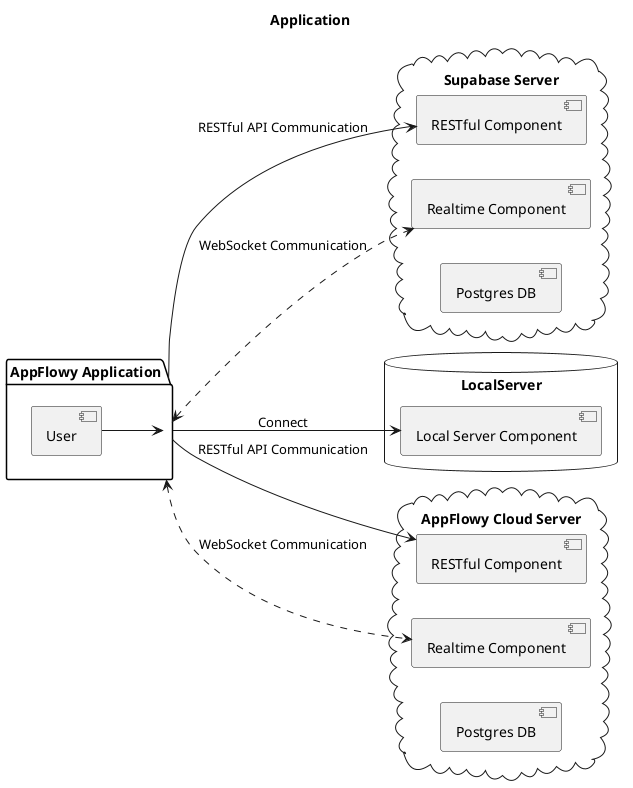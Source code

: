 @startuml
title "Application"
left to right direction
package "AppFlowy Application" {
  [User]
}

cloud "Supabase Server" {
  [RESTful Component]
  [Realtime Component]
  [Postgres DB]
}

database "LocalServer" {
  [Local Server Component]
}


cloud "AppFlowy Cloud Server" {
  [RESTful Component] as [AppFlowy RESTful Component]
  [Realtime Component] as [AppFlowy Realtime Component]
  [Postgres DB] as [AppFlowy Postgres DB]
}

User --> [AppFlowy Application]
[AppFlowy Application] --> [Local Server Component] : Connect

[AppFlowy Application] --> [RESTful Component] : RESTful API Communication
[AppFlowy Application] <..> [Realtime Component] : WebSocket Communication

[AppFlowy Application] --> [AppFlowy RESTful Component] : RESTful API Communication
[AppFlowy Application] <..> [AppFlowy Realtime Component] : WebSocket Communication

@enduml


@startuml
left to right direction

interface AppFlowyServer {
  + enable_sync(_enable: bool)
  + user_service(): Arc<dyn UserService>
  + folder_service(): Arc<dyn FolderCloudService>
  + database_service(): Arc<dyn DatabaseCloudService>
  + document_service(): Arc<dyn DocumentCloudService>
  + collab_storage(): Option<Arc<dyn RemoteCollabStorage>>
}

class SupabaseServer {
  + enable_sync(_enable: bool)
  + user_service(): Arc<dyn UserService>
  + folder_service(): Arc<dyn FolderCloudService>
  + database_service(): Arc<dyn DatabaseCloudService>
  + document_service(): Arc<dyn DocumentCloudService>
  + collab_storage(): Option<Arc<dyn RemoteCollabStorage>>
}

class SelfHostServer {
  + user_service(): Arc<dyn UserService>
  + folder_service(): Arc<dyn FolderCloudService>
  + database_service(): Arc<dyn DatabaseCloudService>
  + document_service(): Arc<dyn DocumentCloudService>
  + collab_storage(): Option<Arc<dyn RemoteCollabStorage>>
}

class LocalServer {
  + user_service(): Arc<dyn UserService>
  + folder_service(): Arc<dyn FolderCloudService>
  + database_service(): Arc<dyn DatabaseCloudService>
  + document_service(): Arc<dyn DocumentCloudService>
  + collab_storage(): Option<Arc<dyn RemoteCollabStorage>>
}

SupabaseServer -u-|> AppFlowyServer
SelfHostServer -u-|> AppFlowyServer
LocalServer -u-|> AppFlowyServer

@enduml
